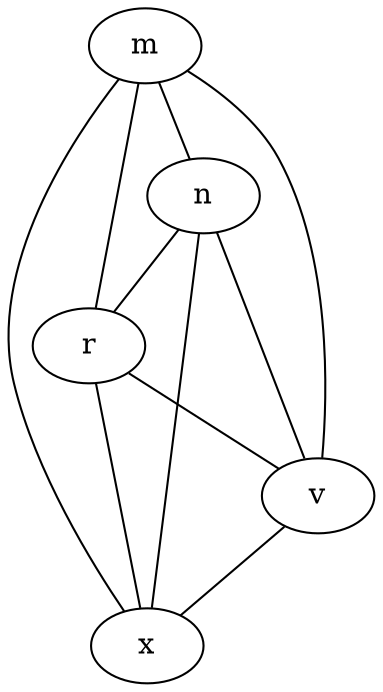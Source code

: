 graph {
    m -- n;
    m -- r;
    m -- v;
    m -- x;
    n -- r;
    n -- v;
    n -- x;
    r -- v;
    r -- x;
    v -- x;
}
